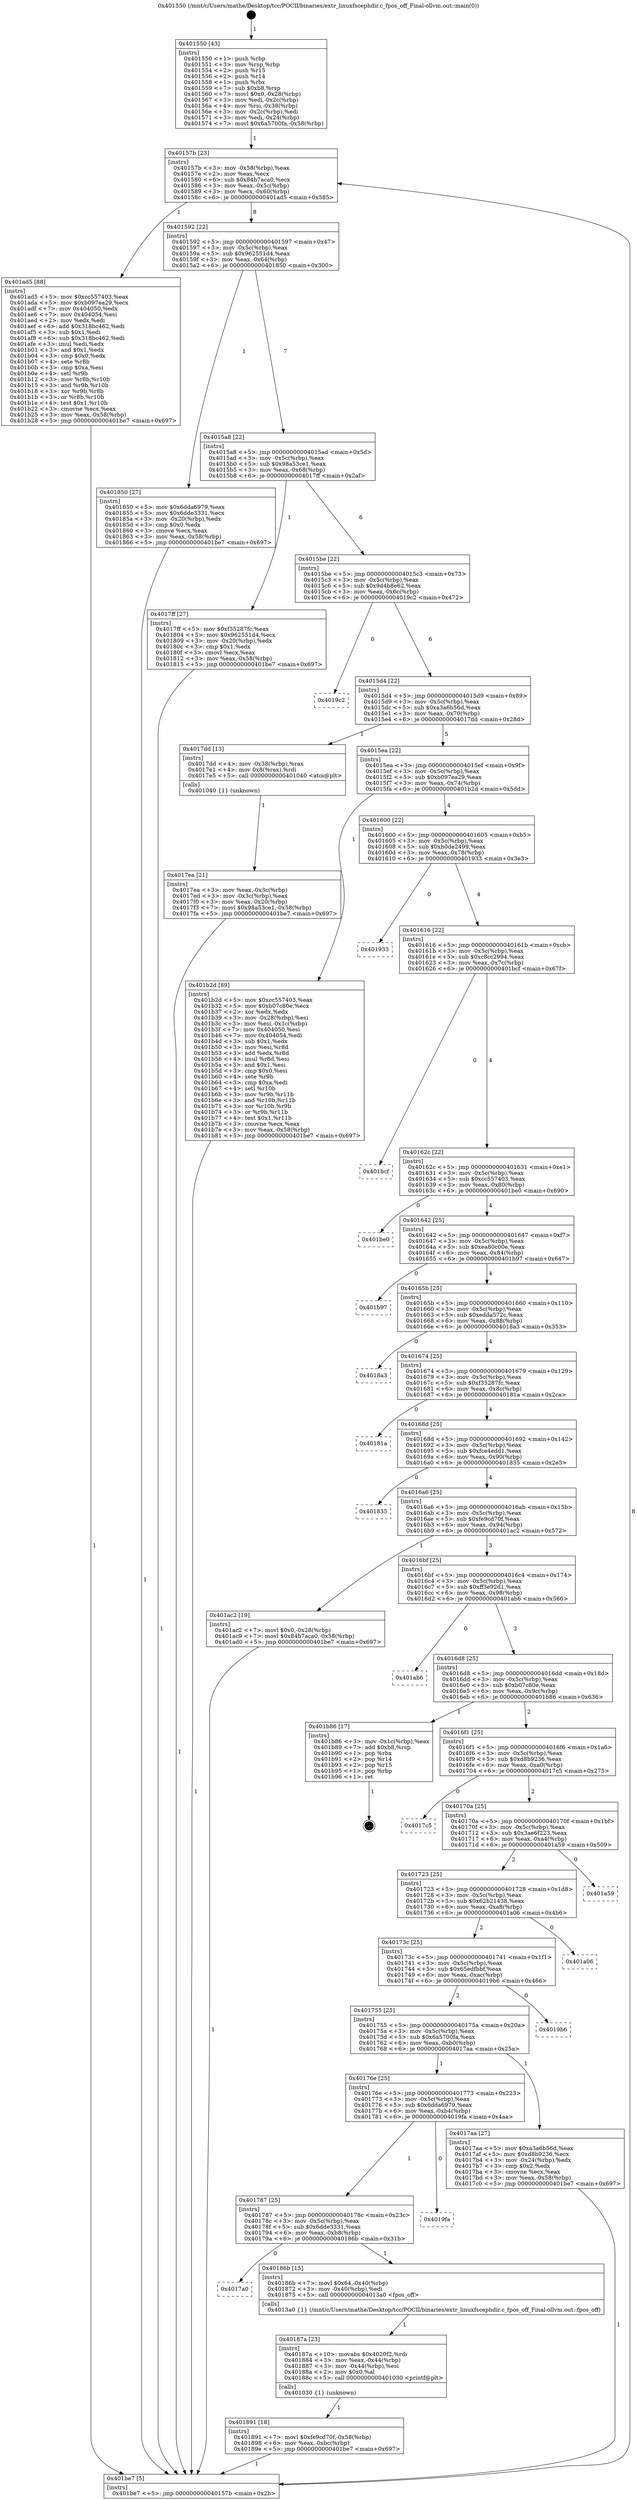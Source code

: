 digraph "0x401550" {
  label = "0x401550 (/mnt/c/Users/mathe/Desktop/tcc/POCII/binaries/extr_linuxfscephdir.c_fpos_off_Final-ollvm.out::main(0))"
  labelloc = "t"
  node[shape=record]

  Entry [label="",width=0.3,height=0.3,shape=circle,fillcolor=black,style=filled]
  "0x40157b" [label="{
     0x40157b [23]\l
     | [instrs]\l
     &nbsp;&nbsp;0x40157b \<+3\>: mov -0x58(%rbp),%eax\l
     &nbsp;&nbsp;0x40157e \<+2\>: mov %eax,%ecx\l
     &nbsp;&nbsp;0x401580 \<+6\>: sub $0x84b7aca0,%ecx\l
     &nbsp;&nbsp;0x401586 \<+3\>: mov %eax,-0x5c(%rbp)\l
     &nbsp;&nbsp;0x401589 \<+3\>: mov %ecx,-0x60(%rbp)\l
     &nbsp;&nbsp;0x40158c \<+6\>: je 0000000000401ad5 \<main+0x585\>\l
  }"]
  "0x401ad5" [label="{
     0x401ad5 [88]\l
     | [instrs]\l
     &nbsp;&nbsp;0x401ad5 \<+5\>: mov $0xcc557403,%eax\l
     &nbsp;&nbsp;0x401ada \<+5\>: mov $0xb097ea29,%ecx\l
     &nbsp;&nbsp;0x401adf \<+7\>: mov 0x404050,%edx\l
     &nbsp;&nbsp;0x401ae6 \<+7\>: mov 0x404054,%esi\l
     &nbsp;&nbsp;0x401aed \<+2\>: mov %edx,%edi\l
     &nbsp;&nbsp;0x401aef \<+6\>: add $0x318bc462,%edi\l
     &nbsp;&nbsp;0x401af5 \<+3\>: sub $0x1,%edi\l
     &nbsp;&nbsp;0x401af8 \<+6\>: sub $0x318bc462,%edi\l
     &nbsp;&nbsp;0x401afe \<+3\>: imul %edi,%edx\l
     &nbsp;&nbsp;0x401b01 \<+3\>: and $0x1,%edx\l
     &nbsp;&nbsp;0x401b04 \<+3\>: cmp $0x0,%edx\l
     &nbsp;&nbsp;0x401b07 \<+4\>: sete %r8b\l
     &nbsp;&nbsp;0x401b0b \<+3\>: cmp $0xa,%esi\l
     &nbsp;&nbsp;0x401b0e \<+4\>: setl %r9b\l
     &nbsp;&nbsp;0x401b12 \<+3\>: mov %r8b,%r10b\l
     &nbsp;&nbsp;0x401b15 \<+3\>: and %r9b,%r10b\l
     &nbsp;&nbsp;0x401b18 \<+3\>: xor %r9b,%r8b\l
     &nbsp;&nbsp;0x401b1b \<+3\>: or %r8b,%r10b\l
     &nbsp;&nbsp;0x401b1e \<+4\>: test $0x1,%r10b\l
     &nbsp;&nbsp;0x401b22 \<+3\>: cmovne %ecx,%eax\l
     &nbsp;&nbsp;0x401b25 \<+3\>: mov %eax,-0x58(%rbp)\l
     &nbsp;&nbsp;0x401b28 \<+5\>: jmp 0000000000401be7 \<main+0x697\>\l
  }"]
  "0x401592" [label="{
     0x401592 [22]\l
     | [instrs]\l
     &nbsp;&nbsp;0x401592 \<+5\>: jmp 0000000000401597 \<main+0x47\>\l
     &nbsp;&nbsp;0x401597 \<+3\>: mov -0x5c(%rbp),%eax\l
     &nbsp;&nbsp;0x40159a \<+5\>: sub $0x962551d4,%eax\l
     &nbsp;&nbsp;0x40159f \<+3\>: mov %eax,-0x64(%rbp)\l
     &nbsp;&nbsp;0x4015a2 \<+6\>: je 0000000000401850 \<main+0x300\>\l
  }"]
  Exit [label="",width=0.3,height=0.3,shape=circle,fillcolor=black,style=filled,peripheries=2]
  "0x401850" [label="{
     0x401850 [27]\l
     | [instrs]\l
     &nbsp;&nbsp;0x401850 \<+5\>: mov $0x6dda6979,%eax\l
     &nbsp;&nbsp;0x401855 \<+5\>: mov $0x6dde3331,%ecx\l
     &nbsp;&nbsp;0x40185a \<+3\>: mov -0x20(%rbp),%edx\l
     &nbsp;&nbsp;0x40185d \<+3\>: cmp $0x0,%edx\l
     &nbsp;&nbsp;0x401860 \<+3\>: cmove %ecx,%eax\l
     &nbsp;&nbsp;0x401863 \<+3\>: mov %eax,-0x58(%rbp)\l
     &nbsp;&nbsp;0x401866 \<+5\>: jmp 0000000000401be7 \<main+0x697\>\l
  }"]
  "0x4015a8" [label="{
     0x4015a8 [22]\l
     | [instrs]\l
     &nbsp;&nbsp;0x4015a8 \<+5\>: jmp 00000000004015ad \<main+0x5d\>\l
     &nbsp;&nbsp;0x4015ad \<+3\>: mov -0x5c(%rbp),%eax\l
     &nbsp;&nbsp;0x4015b0 \<+5\>: sub $0x98a53ce1,%eax\l
     &nbsp;&nbsp;0x4015b5 \<+3\>: mov %eax,-0x68(%rbp)\l
     &nbsp;&nbsp;0x4015b8 \<+6\>: je 00000000004017ff \<main+0x2af\>\l
  }"]
  "0x401891" [label="{
     0x401891 [18]\l
     | [instrs]\l
     &nbsp;&nbsp;0x401891 \<+7\>: movl $0xfe9cd70f,-0x58(%rbp)\l
     &nbsp;&nbsp;0x401898 \<+6\>: mov %eax,-0xbc(%rbp)\l
     &nbsp;&nbsp;0x40189e \<+5\>: jmp 0000000000401be7 \<main+0x697\>\l
  }"]
  "0x4017ff" [label="{
     0x4017ff [27]\l
     | [instrs]\l
     &nbsp;&nbsp;0x4017ff \<+5\>: mov $0xf35287fc,%eax\l
     &nbsp;&nbsp;0x401804 \<+5\>: mov $0x962551d4,%ecx\l
     &nbsp;&nbsp;0x401809 \<+3\>: mov -0x20(%rbp),%edx\l
     &nbsp;&nbsp;0x40180c \<+3\>: cmp $0x1,%edx\l
     &nbsp;&nbsp;0x40180f \<+3\>: cmovl %ecx,%eax\l
     &nbsp;&nbsp;0x401812 \<+3\>: mov %eax,-0x58(%rbp)\l
     &nbsp;&nbsp;0x401815 \<+5\>: jmp 0000000000401be7 \<main+0x697\>\l
  }"]
  "0x4015be" [label="{
     0x4015be [22]\l
     | [instrs]\l
     &nbsp;&nbsp;0x4015be \<+5\>: jmp 00000000004015c3 \<main+0x73\>\l
     &nbsp;&nbsp;0x4015c3 \<+3\>: mov -0x5c(%rbp),%eax\l
     &nbsp;&nbsp;0x4015c6 \<+5\>: sub $0x9d4b8e62,%eax\l
     &nbsp;&nbsp;0x4015cb \<+3\>: mov %eax,-0x6c(%rbp)\l
     &nbsp;&nbsp;0x4015ce \<+6\>: je 00000000004019c2 \<main+0x472\>\l
  }"]
  "0x40187a" [label="{
     0x40187a [23]\l
     | [instrs]\l
     &nbsp;&nbsp;0x40187a \<+10\>: movabs $0x4020f2,%rdi\l
     &nbsp;&nbsp;0x401884 \<+3\>: mov %eax,-0x44(%rbp)\l
     &nbsp;&nbsp;0x401887 \<+3\>: mov -0x44(%rbp),%esi\l
     &nbsp;&nbsp;0x40188a \<+2\>: mov $0x0,%al\l
     &nbsp;&nbsp;0x40188c \<+5\>: call 0000000000401030 \<printf@plt\>\l
     | [calls]\l
     &nbsp;&nbsp;0x401030 \{1\} (unknown)\l
  }"]
  "0x4019c2" [label="{
     0x4019c2\l
  }", style=dashed]
  "0x4015d4" [label="{
     0x4015d4 [22]\l
     | [instrs]\l
     &nbsp;&nbsp;0x4015d4 \<+5\>: jmp 00000000004015d9 \<main+0x89\>\l
     &nbsp;&nbsp;0x4015d9 \<+3\>: mov -0x5c(%rbp),%eax\l
     &nbsp;&nbsp;0x4015dc \<+5\>: sub $0xa3a6b56d,%eax\l
     &nbsp;&nbsp;0x4015e1 \<+3\>: mov %eax,-0x70(%rbp)\l
     &nbsp;&nbsp;0x4015e4 \<+6\>: je 00000000004017dd \<main+0x28d\>\l
  }"]
  "0x4017a0" [label="{
     0x4017a0\l
  }", style=dashed]
  "0x4017dd" [label="{
     0x4017dd [13]\l
     | [instrs]\l
     &nbsp;&nbsp;0x4017dd \<+4\>: mov -0x38(%rbp),%rax\l
     &nbsp;&nbsp;0x4017e1 \<+4\>: mov 0x8(%rax),%rdi\l
     &nbsp;&nbsp;0x4017e5 \<+5\>: call 0000000000401040 \<atoi@plt\>\l
     | [calls]\l
     &nbsp;&nbsp;0x401040 \{1\} (unknown)\l
  }"]
  "0x4015ea" [label="{
     0x4015ea [22]\l
     | [instrs]\l
     &nbsp;&nbsp;0x4015ea \<+5\>: jmp 00000000004015ef \<main+0x9f\>\l
     &nbsp;&nbsp;0x4015ef \<+3\>: mov -0x5c(%rbp),%eax\l
     &nbsp;&nbsp;0x4015f2 \<+5\>: sub $0xb097ea29,%eax\l
     &nbsp;&nbsp;0x4015f7 \<+3\>: mov %eax,-0x74(%rbp)\l
     &nbsp;&nbsp;0x4015fa \<+6\>: je 0000000000401b2d \<main+0x5dd\>\l
  }"]
  "0x40186b" [label="{
     0x40186b [15]\l
     | [instrs]\l
     &nbsp;&nbsp;0x40186b \<+7\>: movl $0x64,-0x40(%rbp)\l
     &nbsp;&nbsp;0x401872 \<+3\>: mov -0x40(%rbp),%edi\l
     &nbsp;&nbsp;0x401875 \<+5\>: call 00000000004013a0 \<fpos_off\>\l
     | [calls]\l
     &nbsp;&nbsp;0x4013a0 \{1\} (/mnt/c/Users/mathe/Desktop/tcc/POCII/binaries/extr_linuxfscephdir.c_fpos_off_Final-ollvm.out::fpos_off)\l
  }"]
  "0x401b2d" [label="{
     0x401b2d [89]\l
     | [instrs]\l
     &nbsp;&nbsp;0x401b2d \<+5\>: mov $0xcc557403,%eax\l
     &nbsp;&nbsp;0x401b32 \<+5\>: mov $0xb07c80e,%ecx\l
     &nbsp;&nbsp;0x401b37 \<+2\>: xor %edx,%edx\l
     &nbsp;&nbsp;0x401b39 \<+3\>: mov -0x28(%rbp),%esi\l
     &nbsp;&nbsp;0x401b3c \<+3\>: mov %esi,-0x1c(%rbp)\l
     &nbsp;&nbsp;0x401b3f \<+7\>: mov 0x404050,%esi\l
     &nbsp;&nbsp;0x401b46 \<+7\>: mov 0x404054,%edi\l
     &nbsp;&nbsp;0x401b4d \<+3\>: sub $0x1,%edx\l
     &nbsp;&nbsp;0x401b50 \<+3\>: mov %esi,%r8d\l
     &nbsp;&nbsp;0x401b53 \<+3\>: add %edx,%r8d\l
     &nbsp;&nbsp;0x401b56 \<+4\>: imul %r8d,%esi\l
     &nbsp;&nbsp;0x401b5a \<+3\>: and $0x1,%esi\l
     &nbsp;&nbsp;0x401b5d \<+3\>: cmp $0x0,%esi\l
     &nbsp;&nbsp;0x401b60 \<+4\>: sete %r9b\l
     &nbsp;&nbsp;0x401b64 \<+3\>: cmp $0xa,%edi\l
     &nbsp;&nbsp;0x401b67 \<+4\>: setl %r10b\l
     &nbsp;&nbsp;0x401b6b \<+3\>: mov %r9b,%r11b\l
     &nbsp;&nbsp;0x401b6e \<+3\>: and %r10b,%r11b\l
     &nbsp;&nbsp;0x401b71 \<+3\>: xor %r10b,%r9b\l
     &nbsp;&nbsp;0x401b74 \<+3\>: or %r9b,%r11b\l
     &nbsp;&nbsp;0x401b77 \<+4\>: test $0x1,%r11b\l
     &nbsp;&nbsp;0x401b7b \<+3\>: cmovne %ecx,%eax\l
     &nbsp;&nbsp;0x401b7e \<+3\>: mov %eax,-0x58(%rbp)\l
     &nbsp;&nbsp;0x401b81 \<+5\>: jmp 0000000000401be7 \<main+0x697\>\l
  }"]
  "0x401600" [label="{
     0x401600 [22]\l
     | [instrs]\l
     &nbsp;&nbsp;0x401600 \<+5\>: jmp 0000000000401605 \<main+0xb5\>\l
     &nbsp;&nbsp;0x401605 \<+3\>: mov -0x5c(%rbp),%eax\l
     &nbsp;&nbsp;0x401608 \<+5\>: sub $0xb0de2499,%eax\l
     &nbsp;&nbsp;0x40160d \<+3\>: mov %eax,-0x78(%rbp)\l
     &nbsp;&nbsp;0x401610 \<+6\>: je 0000000000401933 \<main+0x3e3\>\l
  }"]
  "0x401787" [label="{
     0x401787 [25]\l
     | [instrs]\l
     &nbsp;&nbsp;0x401787 \<+5\>: jmp 000000000040178c \<main+0x23c\>\l
     &nbsp;&nbsp;0x40178c \<+3\>: mov -0x5c(%rbp),%eax\l
     &nbsp;&nbsp;0x40178f \<+5\>: sub $0x6dde3331,%eax\l
     &nbsp;&nbsp;0x401794 \<+6\>: mov %eax,-0xb8(%rbp)\l
     &nbsp;&nbsp;0x40179a \<+6\>: je 000000000040186b \<main+0x31b\>\l
  }"]
  "0x401933" [label="{
     0x401933\l
  }", style=dashed]
  "0x401616" [label="{
     0x401616 [22]\l
     | [instrs]\l
     &nbsp;&nbsp;0x401616 \<+5\>: jmp 000000000040161b \<main+0xcb\>\l
     &nbsp;&nbsp;0x40161b \<+3\>: mov -0x5c(%rbp),%eax\l
     &nbsp;&nbsp;0x40161e \<+5\>: sub $0xc8cc2994,%eax\l
     &nbsp;&nbsp;0x401623 \<+3\>: mov %eax,-0x7c(%rbp)\l
     &nbsp;&nbsp;0x401626 \<+6\>: je 0000000000401bcf \<main+0x67f\>\l
  }"]
  "0x4019fa" [label="{
     0x4019fa\l
  }", style=dashed]
  "0x401bcf" [label="{
     0x401bcf\l
  }", style=dashed]
  "0x40162c" [label="{
     0x40162c [22]\l
     | [instrs]\l
     &nbsp;&nbsp;0x40162c \<+5\>: jmp 0000000000401631 \<main+0xe1\>\l
     &nbsp;&nbsp;0x401631 \<+3\>: mov -0x5c(%rbp),%eax\l
     &nbsp;&nbsp;0x401634 \<+5\>: sub $0xcc557403,%eax\l
     &nbsp;&nbsp;0x401639 \<+3\>: mov %eax,-0x80(%rbp)\l
     &nbsp;&nbsp;0x40163c \<+6\>: je 0000000000401be0 \<main+0x690\>\l
  }"]
  "0x4017ea" [label="{
     0x4017ea [21]\l
     | [instrs]\l
     &nbsp;&nbsp;0x4017ea \<+3\>: mov %eax,-0x3c(%rbp)\l
     &nbsp;&nbsp;0x4017ed \<+3\>: mov -0x3c(%rbp),%eax\l
     &nbsp;&nbsp;0x4017f0 \<+3\>: mov %eax,-0x20(%rbp)\l
     &nbsp;&nbsp;0x4017f3 \<+7\>: movl $0x98a53ce1,-0x58(%rbp)\l
     &nbsp;&nbsp;0x4017fa \<+5\>: jmp 0000000000401be7 \<main+0x697\>\l
  }"]
  "0x401be0" [label="{
     0x401be0\l
  }", style=dashed]
  "0x401642" [label="{
     0x401642 [25]\l
     | [instrs]\l
     &nbsp;&nbsp;0x401642 \<+5\>: jmp 0000000000401647 \<main+0xf7\>\l
     &nbsp;&nbsp;0x401647 \<+3\>: mov -0x5c(%rbp),%eax\l
     &nbsp;&nbsp;0x40164a \<+5\>: sub $0xea80c00e,%eax\l
     &nbsp;&nbsp;0x40164f \<+6\>: mov %eax,-0x84(%rbp)\l
     &nbsp;&nbsp;0x401655 \<+6\>: je 0000000000401b97 \<main+0x647\>\l
  }"]
  "0x401550" [label="{
     0x401550 [43]\l
     | [instrs]\l
     &nbsp;&nbsp;0x401550 \<+1\>: push %rbp\l
     &nbsp;&nbsp;0x401551 \<+3\>: mov %rsp,%rbp\l
     &nbsp;&nbsp;0x401554 \<+2\>: push %r15\l
     &nbsp;&nbsp;0x401556 \<+2\>: push %r14\l
     &nbsp;&nbsp;0x401558 \<+1\>: push %rbx\l
     &nbsp;&nbsp;0x401559 \<+7\>: sub $0xb8,%rsp\l
     &nbsp;&nbsp;0x401560 \<+7\>: movl $0x0,-0x28(%rbp)\l
     &nbsp;&nbsp;0x401567 \<+3\>: mov %edi,-0x2c(%rbp)\l
     &nbsp;&nbsp;0x40156a \<+4\>: mov %rsi,-0x38(%rbp)\l
     &nbsp;&nbsp;0x40156e \<+3\>: mov -0x2c(%rbp),%edi\l
     &nbsp;&nbsp;0x401571 \<+3\>: mov %edi,-0x24(%rbp)\l
     &nbsp;&nbsp;0x401574 \<+7\>: movl $0x6a5700fa,-0x58(%rbp)\l
  }"]
  "0x401b97" [label="{
     0x401b97\l
  }", style=dashed]
  "0x40165b" [label="{
     0x40165b [25]\l
     | [instrs]\l
     &nbsp;&nbsp;0x40165b \<+5\>: jmp 0000000000401660 \<main+0x110\>\l
     &nbsp;&nbsp;0x401660 \<+3\>: mov -0x5c(%rbp),%eax\l
     &nbsp;&nbsp;0x401663 \<+5\>: sub $0xedda572c,%eax\l
     &nbsp;&nbsp;0x401668 \<+6\>: mov %eax,-0x88(%rbp)\l
     &nbsp;&nbsp;0x40166e \<+6\>: je 00000000004018a3 \<main+0x353\>\l
  }"]
  "0x401be7" [label="{
     0x401be7 [5]\l
     | [instrs]\l
     &nbsp;&nbsp;0x401be7 \<+5\>: jmp 000000000040157b \<main+0x2b\>\l
  }"]
  "0x4018a3" [label="{
     0x4018a3\l
  }", style=dashed]
  "0x401674" [label="{
     0x401674 [25]\l
     | [instrs]\l
     &nbsp;&nbsp;0x401674 \<+5\>: jmp 0000000000401679 \<main+0x129\>\l
     &nbsp;&nbsp;0x401679 \<+3\>: mov -0x5c(%rbp),%eax\l
     &nbsp;&nbsp;0x40167c \<+5\>: sub $0xf35287fc,%eax\l
     &nbsp;&nbsp;0x401681 \<+6\>: mov %eax,-0x8c(%rbp)\l
     &nbsp;&nbsp;0x401687 \<+6\>: je 000000000040181a \<main+0x2ca\>\l
  }"]
  "0x40176e" [label="{
     0x40176e [25]\l
     | [instrs]\l
     &nbsp;&nbsp;0x40176e \<+5\>: jmp 0000000000401773 \<main+0x223\>\l
     &nbsp;&nbsp;0x401773 \<+3\>: mov -0x5c(%rbp),%eax\l
     &nbsp;&nbsp;0x401776 \<+5\>: sub $0x6dda6979,%eax\l
     &nbsp;&nbsp;0x40177b \<+6\>: mov %eax,-0xb4(%rbp)\l
     &nbsp;&nbsp;0x401781 \<+6\>: je 00000000004019fa \<main+0x4aa\>\l
  }"]
  "0x40181a" [label="{
     0x40181a\l
  }", style=dashed]
  "0x40168d" [label="{
     0x40168d [25]\l
     | [instrs]\l
     &nbsp;&nbsp;0x40168d \<+5\>: jmp 0000000000401692 \<main+0x142\>\l
     &nbsp;&nbsp;0x401692 \<+3\>: mov -0x5c(%rbp),%eax\l
     &nbsp;&nbsp;0x401695 \<+5\>: sub $0xfce4edd1,%eax\l
     &nbsp;&nbsp;0x40169a \<+6\>: mov %eax,-0x90(%rbp)\l
     &nbsp;&nbsp;0x4016a0 \<+6\>: je 0000000000401835 \<main+0x2e5\>\l
  }"]
  "0x4017aa" [label="{
     0x4017aa [27]\l
     | [instrs]\l
     &nbsp;&nbsp;0x4017aa \<+5\>: mov $0xa3a6b56d,%eax\l
     &nbsp;&nbsp;0x4017af \<+5\>: mov $0xd8b9236,%ecx\l
     &nbsp;&nbsp;0x4017b4 \<+3\>: mov -0x24(%rbp),%edx\l
     &nbsp;&nbsp;0x4017b7 \<+3\>: cmp $0x2,%edx\l
     &nbsp;&nbsp;0x4017ba \<+3\>: cmovne %ecx,%eax\l
     &nbsp;&nbsp;0x4017bd \<+3\>: mov %eax,-0x58(%rbp)\l
     &nbsp;&nbsp;0x4017c0 \<+5\>: jmp 0000000000401be7 \<main+0x697\>\l
  }"]
  "0x401835" [label="{
     0x401835\l
  }", style=dashed]
  "0x4016a6" [label="{
     0x4016a6 [25]\l
     | [instrs]\l
     &nbsp;&nbsp;0x4016a6 \<+5\>: jmp 00000000004016ab \<main+0x15b\>\l
     &nbsp;&nbsp;0x4016ab \<+3\>: mov -0x5c(%rbp),%eax\l
     &nbsp;&nbsp;0x4016ae \<+5\>: sub $0xfe9cd70f,%eax\l
     &nbsp;&nbsp;0x4016b3 \<+6\>: mov %eax,-0x94(%rbp)\l
     &nbsp;&nbsp;0x4016b9 \<+6\>: je 0000000000401ac2 \<main+0x572\>\l
  }"]
  "0x401755" [label="{
     0x401755 [25]\l
     | [instrs]\l
     &nbsp;&nbsp;0x401755 \<+5\>: jmp 000000000040175a \<main+0x20a\>\l
     &nbsp;&nbsp;0x40175a \<+3\>: mov -0x5c(%rbp),%eax\l
     &nbsp;&nbsp;0x40175d \<+5\>: sub $0x6a5700fa,%eax\l
     &nbsp;&nbsp;0x401762 \<+6\>: mov %eax,-0xb0(%rbp)\l
     &nbsp;&nbsp;0x401768 \<+6\>: je 00000000004017aa \<main+0x25a\>\l
  }"]
  "0x401ac2" [label="{
     0x401ac2 [19]\l
     | [instrs]\l
     &nbsp;&nbsp;0x401ac2 \<+7\>: movl $0x0,-0x28(%rbp)\l
     &nbsp;&nbsp;0x401ac9 \<+7\>: movl $0x84b7aca0,-0x58(%rbp)\l
     &nbsp;&nbsp;0x401ad0 \<+5\>: jmp 0000000000401be7 \<main+0x697\>\l
  }"]
  "0x4016bf" [label="{
     0x4016bf [25]\l
     | [instrs]\l
     &nbsp;&nbsp;0x4016bf \<+5\>: jmp 00000000004016c4 \<main+0x174\>\l
     &nbsp;&nbsp;0x4016c4 \<+3\>: mov -0x5c(%rbp),%eax\l
     &nbsp;&nbsp;0x4016c7 \<+5\>: sub $0xff3e92d1,%eax\l
     &nbsp;&nbsp;0x4016cc \<+6\>: mov %eax,-0x98(%rbp)\l
     &nbsp;&nbsp;0x4016d2 \<+6\>: je 0000000000401ab6 \<main+0x566\>\l
  }"]
  "0x4019b6" [label="{
     0x4019b6\l
  }", style=dashed]
  "0x401ab6" [label="{
     0x401ab6\l
  }", style=dashed]
  "0x4016d8" [label="{
     0x4016d8 [25]\l
     | [instrs]\l
     &nbsp;&nbsp;0x4016d8 \<+5\>: jmp 00000000004016dd \<main+0x18d\>\l
     &nbsp;&nbsp;0x4016dd \<+3\>: mov -0x5c(%rbp),%eax\l
     &nbsp;&nbsp;0x4016e0 \<+5\>: sub $0xb07c80e,%eax\l
     &nbsp;&nbsp;0x4016e5 \<+6\>: mov %eax,-0x9c(%rbp)\l
     &nbsp;&nbsp;0x4016eb \<+6\>: je 0000000000401b86 \<main+0x636\>\l
  }"]
  "0x40173c" [label="{
     0x40173c [25]\l
     | [instrs]\l
     &nbsp;&nbsp;0x40173c \<+5\>: jmp 0000000000401741 \<main+0x1f1\>\l
     &nbsp;&nbsp;0x401741 \<+3\>: mov -0x5c(%rbp),%eax\l
     &nbsp;&nbsp;0x401744 \<+5\>: sub $0x65edfbbf,%eax\l
     &nbsp;&nbsp;0x401749 \<+6\>: mov %eax,-0xac(%rbp)\l
     &nbsp;&nbsp;0x40174f \<+6\>: je 00000000004019b6 \<main+0x466\>\l
  }"]
  "0x401b86" [label="{
     0x401b86 [17]\l
     | [instrs]\l
     &nbsp;&nbsp;0x401b86 \<+3\>: mov -0x1c(%rbp),%eax\l
     &nbsp;&nbsp;0x401b89 \<+7\>: add $0xb8,%rsp\l
     &nbsp;&nbsp;0x401b90 \<+1\>: pop %rbx\l
     &nbsp;&nbsp;0x401b91 \<+2\>: pop %r14\l
     &nbsp;&nbsp;0x401b93 \<+2\>: pop %r15\l
     &nbsp;&nbsp;0x401b95 \<+1\>: pop %rbp\l
     &nbsp;&nbsp;0x401b96 \<+1\>: ret\l
  }"]
  "0x4016f1" [label="{
     0x4016f1 [25]\l
     | [instrs]\l
     &nbsp;&nbsp;0x4016f1 \<+5\>: jmp 00000000004016f6 \<main+0x1a6\>\l
     &nbsp;&nbsp;0x4016f6 \<+3\>: mov -0x5c(%rbp),%eax\l
     &nbsp;&nbsp;0x4016f9 \<+5\>: sub $0xd8b9236,%eax\l
     &nbsp;&nbsp;0x4016fe \<+6\>: mov %eax,-0xa0(%rbp)\l
     &nbsp;&nbsp;0x401704 \<+6\>: je 00000000004017c5 \<main+0x275\>\l
  }"]
  "0x401a06" [label="{
     0x401a06\l
  }", style=dashed]
  "0x4017c5" [label="{
     0x4017c5\l
  }", style=dashed]
  "0x40170a" [label="{
     0x40170a [25]\l
     | [instrs]\l
     &nbsp;&nbsp;0x40170a \<+5\>: jmp 000000000040170f \<main+0x1bf\>\l
     &nbsp;&nbsp;0x40170f \<+3\>: mov -0x5c(%rbp),%eax\l
     &nbsp;&nbsp;0x401712 \<+5\>: sub $0x3ae6f223,%eax\l
     &nbsp;&nbsp;0x401717 \<+6\>: mov %eax,-0xa4(%rbp)\l
     &nbsp;&nbsp;0x40171d \<+6\>: je 0000000000401a59 \<main+0x509\>\l
  }"]
  "0x401723" [label="{
     0x401723 [25]\l
     | [instrs]\l
     &nbsp;&nbsp;0x401723 \<+5\>: jmp 0000000000401728 \<main+0x1d8\>\l
     &nbsp;&nbsp;0x401728 \<+3\>: mov -0x5c(%rbp),%eax\l
     &nbsp;&nbsp;0x40172b \<+5\>: sub $0x62b21438,%eax\l
     &nbsp;&nbsp;0x401730 \<+6\>: mov %eax,-0xa8(%rbp)\l
     &nbsp;&nbsp;0x401736 \<+6\>: je 0000000000401a06 \<main+0x4b6\>\l
  }"]
  "0x401a59" [label="{
     0x401a59\l
  }", style=dashed]
  Entry -> "0x401550" [label=" 1"]
  "0x40157b" -> "0x401ad5" [label=" 1"]
  "0x40157b" -> "0x401592" [label=" 8"]
  "0x401b86" -> Exit [label=" 1"]
  "0x401592" -> "0x401850" [label=" 1"]
  "0x401592" -> "0x4015a8" [label=" 7"]
  "0x401b2d" -> "0x401be7" [label=" 1"]
  "0x4015a8" -> "0x4017ff" [label=" 1"]
  "0x4015a8" -> "0x4015be" [label=" 6"]
  "0x401ad5" -> "0x401be7" [label=" 1"]
  "0x4015be" -> "0x4019c2" [label=" 0"]
  "0x4015be" -> "0x4015d4" [label=" 6"]
  "0x401ac2" -> "0x401be7" [label=" 1"]
  "0x4015d4" -> "0x4017dd" [label=" 1"]
  "0x4015d4" -> "0x4015ea" [label=" 5"]
  "0x401891" -> "0x401be7" [label=" 1"]
  "0x4015ea" -> "0x401b2d" [label=" 1"]
  "0x4015ea" -> "0x401600" [label=" 4"]
  "0x40187a" -> "0x401891" [label=" 1"]
  "0x401600" -> "0x401933" [label=" 0"]
  "0x401600" -> "0x401616" [label=" 4"]
  "0x401787" -> "0x4017a0" [label=" 0"]
  "0x401616" -> "0x401bcf" [label=" 0"]
  "0x401616" -> "0x40162c" [label=" 4"]
  "0x401787" -> "0x40186b" [label=" 1"]
  "0x40162c" -> "0x401be0" [label=" 0"]
  "0x40162c" -> "0x401642" [label=" 4"]
  "0x40176e" -> "0x401787" [label=" 1"]
  "0x401642" -> "0x401b97" [label=" 0"]
  "0x401642" -> "0x40165b" [label=" 4"]
  "0x40176e" -> "0x4019fa" [label=" 0"]
  "0x40165b" -> "0x4018a3" [label=" 0"]
  "0x40165b" -> "0x401674" [label=" 4"]
  "0x40186b" -> "0x40187a" [label=" 1"]
  "0x401674" -> "0x40181a" [label=" 0"]
  "0x401674" -> "0x40168d" [label=" 4"]
  "0x401850" -> "0x401be7" [label=" 1"]
  "0x40168d" -> "0x401835" [label=" 0"]
  "0x40168d" -> "0x4016a6" [label=" 4"]
  "0x4017ff" -> "0x401be7" [label=" 1"]
  "0x4016a6" -> "0x401ac2" [label=" 1"]
  "0x4016a6" -> "0x4016bf" [label=" 3"]
  "0x4017dd" -> "0x4017ea" [label=" 1"]
  "0x4016bf" -> "0x401ab6" [label=" 0"]
  "0x4016bf" -> "0x4016d8" [label=" 3"]
  "0x401be7" -> "0x40157b" [label=" 8"]
  "0x4016d8" -> "0x401b86" [label=" 1"]
  "0x4016d8" -> "0x4016f1" [label=" 2"]
  "0x4017aa" -> "0x401be7" [label=" 1"]
  "0x4016f1" -> "0x4017c5" [label=" 0"]
  "0x4016f1" -> "0x40170a" [label=" 2"]
  "0x401755" -> "0x40176e" [label=" 1"]
  "0x40170a" -> "0x401a59" [label=" 0"]
  "0x40170a" -> "0x401723" [label=" 2"]
  "0x401755" -> "0x4017aa" [label=" 1"]
  "0x401723" -> "0x401a06" [label=" 0"]
  "0x401723" -> "0x40173c" [label=" 2"]
  "0x401550" -> "0x40157b" [label=" 1"]
  "0x40173c" -> "0x4019b6" [label=" 0"]
  "0x40173c" -> "0x401755" [label=" 2"]
  "0x4017ea" -> "0x401be7" [label=" 1"]
}
